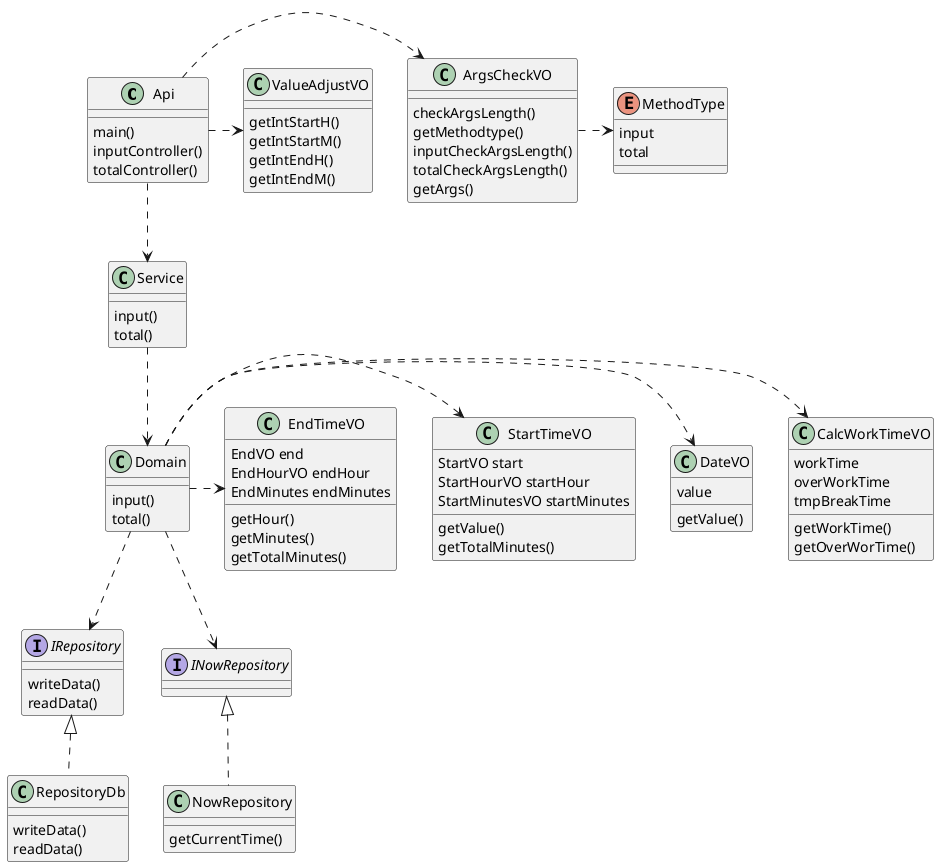 @startuml
'コメントアウト

class Api {
  main()
  inputController()
  totalController()
}


class  Service {
  input()
  total()
}

class Domain {
  input()
  total()
}

interface IRepository {
  writeData()
  readData()
}


class RepositoryDb implements IRepository {
  writeData()
  readData()
} 

class NowRepository implements INowRepository {
  getCurrentTime()
}


class ArgsCheckVO {
  checkArgsLength()
  getMethodtype()
  inputCheckArgsLength()
  totalCheckArgsLength()
  getArgs()
}

enum MethodType {
  input
  total
}

class DateVO {
  value
  getValue()
}


class StartTimeVO {
  StartVO start
  StartHourVO startHour
  StartMinutesVO startMinutes
  getValue()
  getTotalMinutes()
}


class EndTimeVO {
  EndVO end
  EndHourVO endHour
  EndMinutes endMinutes
  getHour()
  getMinutes()
  getTotalMinutes()
}

class CalcWorkTimeVO {
  workTime
  overWorkTime
  tmpBreakTime
  getWorkTime()
  getOverWorTime()
}

class ValueAdjustVO {
  getIntStartH()
  getIntStartM()
  getIntEndH()
  getIntEndM()
}


Api .down.> Service
Service .down.> Domain
Domain .down.> IRepository
Domain .down.> INowRepository

Api .right.> ArgsCheckVO
ArgsCheckVO .right.> MethodType
Api .right.> ValueAdjustVO


Domain .right.> CalcWorkTimeVO
Domain .right.> DateVO
Domain .right.> StartTimeVO
Domain .right.> EndTimeVO



@enduml
